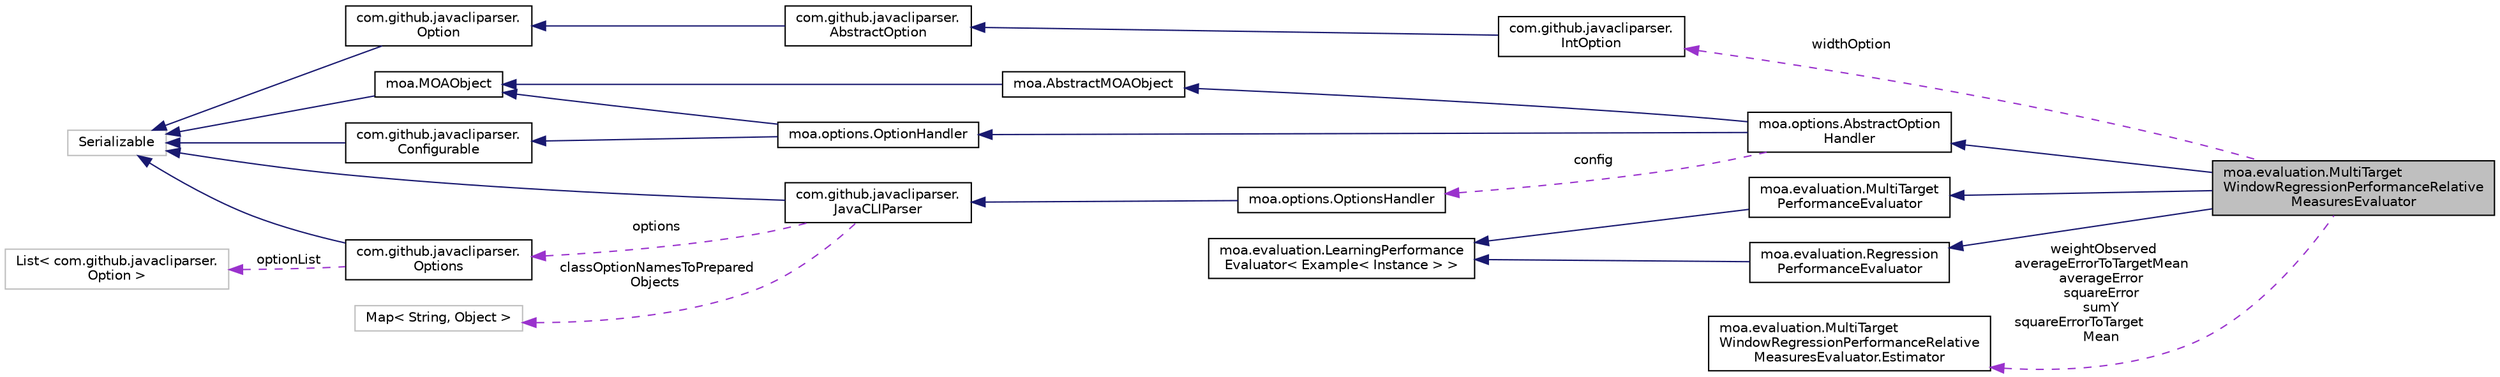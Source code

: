 digraph "moa.evaluation.MultiTargetWindowRegressionPerformanceRelativeMeasuresEvaluator"
{
 // LATEX_PDF_SIZE
  edge [fontname="Helvetica",fontsize="10",labelfontname="Helvetica",labelfontsize="10"];
  node [fontname="Helvetica",fontsize="10",shape=record];
  rankdir="LR";
  Node1 [label="moa.evaluation.MultiTarget\lWindowRegressionPerformanceRelative\lMeasuresEvaluator",height=0.2,width=0.4,color="black", fillcolor="grey75", style="filled", fontcolor="black",tooltip=" "];
  Node2 -> Node1 [dir="back",color="midnightblue",fontsize="10",style="solid"];
  Node2 [label="moa.options.AbstractOption\lHandler",height=0.2,width=0.4,color="black", fillcolor="white", style="filled",URL="$classmoa_1_1options_1_1_abstract_option_handler.html",tooltip=" "];
  Node3 -> Node2 [dir="back",color="midnightblue",fontsize="10",style="solid"];
  Node3 [label="moa.AbstractMOAObject",height=0.2,width=0.4,color="black", fillcolor="white", style="filled",URL="$classmoa_1_1_abstract_m_o_a_object.html",tooltip=" "];
  Node4 -> Node3 [dir="back",color="midnightblue",fontsize="10",style="solid"];
  Node4 [label="moa.MOAObject",height=0.2,width=0.4,color="black", fillcolor="white", style="filled",URL="$interfacemoa_1_1_m_o_a_object.html",tooltip=" "];
  Node5 -> Node4 [dir="back",color="midnightblue",fontsize="10",style="solid"];
  Node5 [label="Serializable",height=0.2,width=0.4,color="grey75", fillcolor="white", style="filled",tooltip=" "];
  Node6 -> Node2 [dir="back",color="midnightblue",fontsize="10",style="solid"];
  Node6 [label="moa.options.OptionHandler",height=0.2,width=0.4,color="black", fillcolor="white", style="filled",URL="$interfacemoa_1_1options_1_1_option_handler.html",tooltip=" "];
  Node4 -> Node6 [dir="back",color="midnightblue",fontsize="10",style="solid"];
  Node7 -> Node6 [dir="back",color="midnightblue",fontsize="10",style="solid"];
  Node7 [label="com.github.javacliparser.\lConfigurable",height=0.2,width=0.4,color="black", fillcolor="white", style="filled",URL="$interfacecom_1_1github_1_1javacliparser_1_1_configurable.html",tooltip=" "];
  Node5 -> Node7 [dir="back",color="midnightblue",fontsize="10",style="solid"];
  Node8 -> Node2 [dir="back",color="darkorchid3",fontsize="10",style="dashed",label=" config" ];
  Node8 [label="moa.options.OptionsHandler",height=0.2,width=0.4,color="black", fillcolor="white", style="filled",URL="$classmoa_1_1options_1_1_options_handler.html",tooltip=" "];
  Node9 -> Node8 [dir="back",color="midnightblue",fontsize="10",style="solid"];
  Node9 [label="com.github.javacliparser.\lJavaCLIParser",height=0.2,width=0.4,color="black", fillcolor="white", style="filled",URL="$classcom_1_1github_1_1javacliparser_1_1_java_c_l_i_parser.html",tooltip=" "];
  Node5 -> Node9 [dir="back",color="midnightblue",fontsize="10",style="solid"];
  Node10 -> Node9 [dir="back",color="darkorchid3",fontsize="10",style="dashed",label=" options" ];
  Node10 [label="com.github.javacliparser.\lOptions",height=0.2,width=0.4,color="black", fillcolor="white", style="filled",URL="$classcom_1_1github_1_1javacliparser_1_1_options.html",tooltip=" "];
  Node5 -> Node10 [dir="back",color="midnightblue",fontsize="10",style="solid"];
  Node11 -> Node10 [dir="back",color="darkorchid3",fontsize="10",style="dashed",label=" optionList" ];
  Node11 [label="List\< com.github.javacliparser.\lOption \>",height=0.2,width=0.4,color="grey75", fillcolor="white", style="filled",tooltip=" "];
  Node12 -> Node9 [dir="back",color="darkorchid3",fontsize="10",style="dashed",label=" classOptionNamesToPrepared\lObjects" ];
  Node12 [label="Map\< String, Object \>",height=0.2,width=0.4,color="grey75", fillcolor="white", style="filled",tooltip=" "];
  Node13 -> Node1 [dir="back",color="midnightblue",fontsize="10",style="solid"];
  Node13 [label="moa.evaluation.MultiTarget\lPerformanceEvaluator",height=0.2,width=0.4,color="black", fillcolor="white", style="filled",URL="$interfacemoa_1_1evaluation_1_1_multi_target_performance_evaluator.html",tooltip=" "];
  Node14 -> Node13 [dir="back",color="midnightblue",fontsize="10",style="solid"];
  Node14 [label="moa.evaluation.LearningPerformance\lEvaluator\< Example\< Instance \> \>",height=0.2,width=0.4,color="black", fillcolor="white", style="filled",URL="$interfacemoa_1_1evaluation_1_1_learning_performance_evaluator.html",tooltip=" "];
  Node15 -> Node1 [dir="back",color="midnightblue",fontsize="10",style="solid"];
  Node15 [label="moa.evaluation.Regression\lPerformanceEvaluator",height=0.2,width=0.4,color="black", fillcolor="white", style="filled",URL="$interfacemoa_1_1evaluation_1_1_regression_performance_evaluator.html",tooltip=" "];
  Node14 -> Node15 [dir="back",color="midnightblue",fontsize="10",style="solid"];
  Node16 -> Node1 [dir="back",color="darkorchid3",fontsize="10",style="dashed",label=" weightObserved\naverageErrorToTargetMean\naverageError\nsquareError\nsumY\nsquareErrorToTarget\lMean" ];
  Node16 [label="moa.evaluation.MultiTarget\lWindowRegressionPerformanceRelative\lMeasuresEvaluator.Estimator",height=0.2,width=0.4,color="black", fillcolor="white", style="filled",URL="$classmoa_1_1evaluation_1_1_multi_target_window_regression_performance_relative_measures_evaluator_1_1_estimator.html",tooltip=" "];
  Node17 -> Node1 [dir="back",color="darkorchid3",fontsize="10",style="dashed",label=" widthOption" ];
  Node17 [label="com.github.javacliparser.\lIntOption",height=0.2,width=0.4,color="black", fillcolor="white", style="filled",URL="$classcom_1_1github_1_1javacliparser_1_1_int_option.html",tooltip=" "];
  Node18 -> Node17 [dir="back",color="midnightblue",fontsize="10",style="solid"];
  Node18 [label="com.github.javacliparser.\lAbstractOption",height=0.2,width=0.4,color="black", fillcolor="white", style="filled",URL="$classcom_1_1github_1_1javacliparser_1_1_abstract_option.html",tooltip=" "];
  Node19 -> Node18 [dir="back",color="midnightblue",fontsize="10",style="solid"];
  Node19 [label="com.github.javacliparser.\lOption",height=0.2,width=0.4,color="black", fillcolor="white", style="filled",URL="$interfacecom_1_1github_1_1javacliparser_1_1_option.html",tooltip=" "];
  Node5 -> Node19 [dir="back",color="midnightblue",fontsize="10",style="solid"];
}
